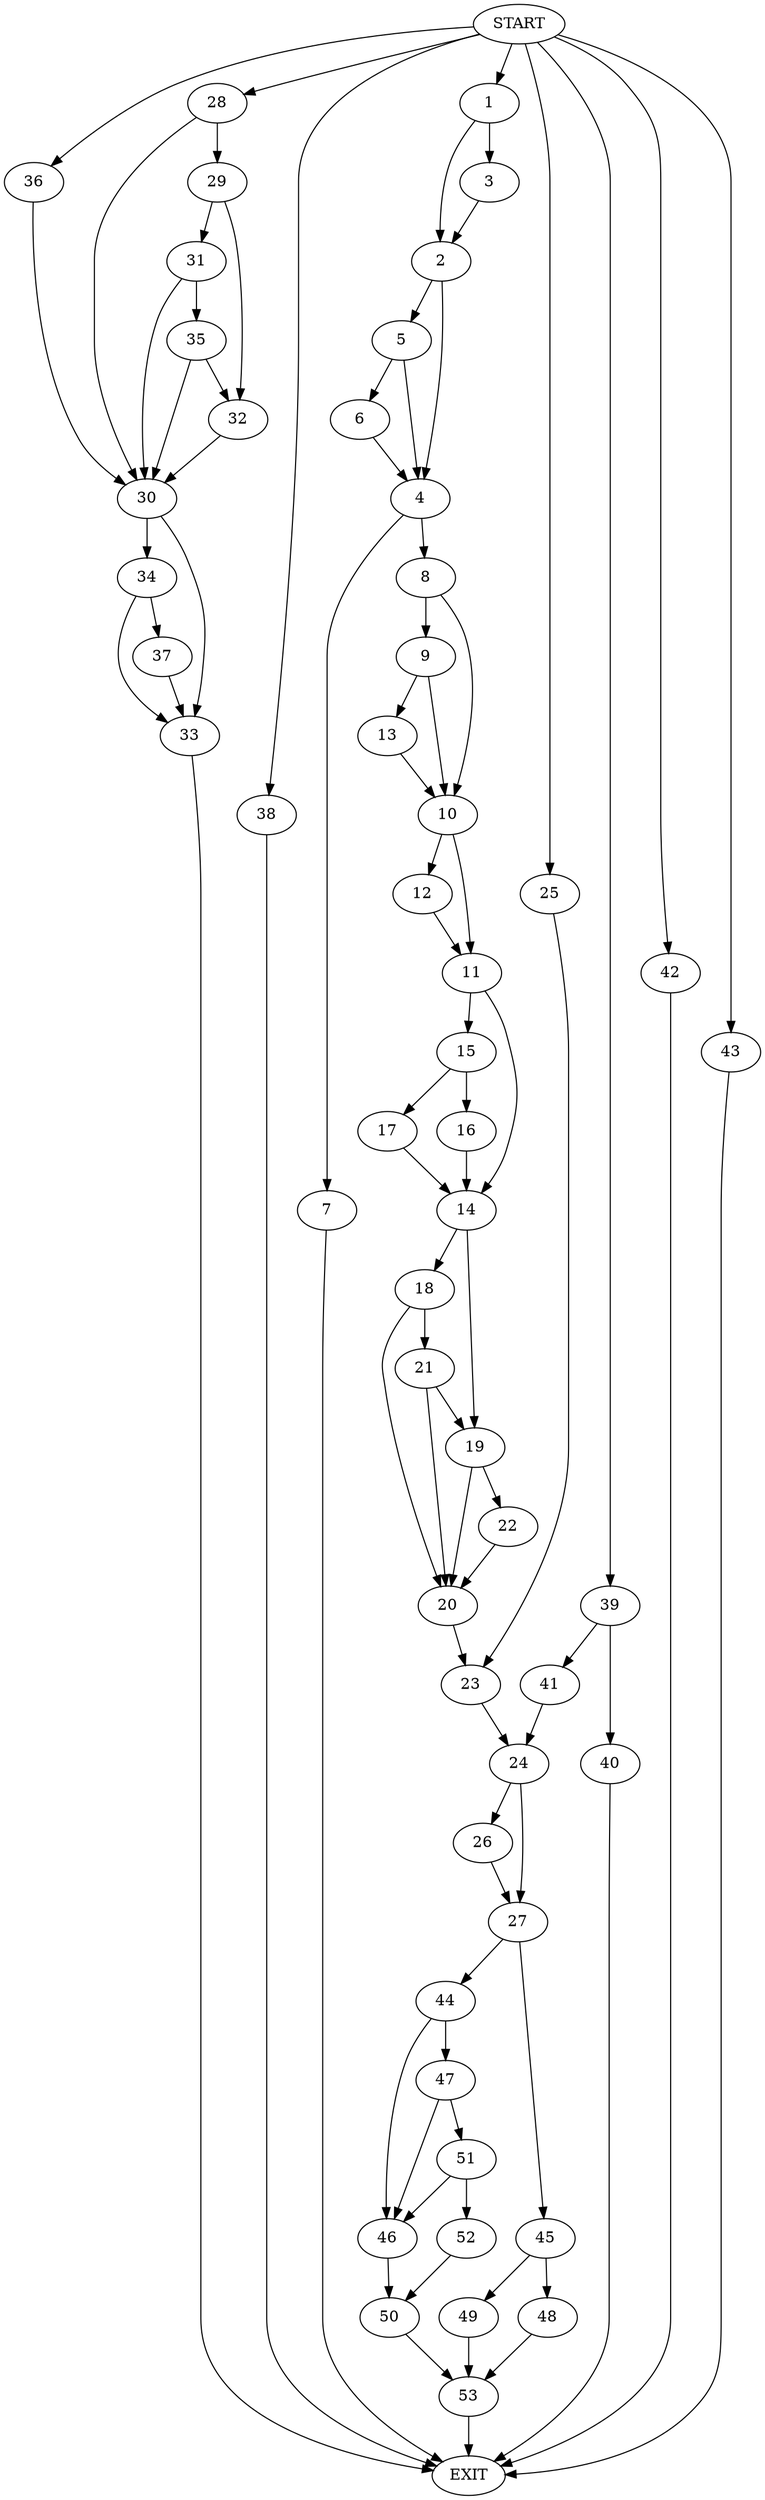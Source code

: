 digraph {
0 [label="START"]
54 [label="EXIT"]
0 -> 1
1 -> 2
1 -> 3
3 -> 2
2 -> 4
2 -> 5
5 -> 4
5 -> 6
4 -> 7
4 -> 8
6 -> 4
8 -> 9
8 -> 10
7 -> 54
10 -> 11
10 -> 12
9 -> 10
9 -> 13
13 -> 10
12 -> 11
11 -> 14
11 -> 15
15 -> 16
15 -> 17
14 -> 18
14 -> 19
16 -> 14
17 -> 14
18 -> 20
18 -> 21
19 -> 20
19 -> 22
21 -> 20
21 -> 19
20 -> 23
22 -> 20
23 -> 24
0 -> 25
25 -> 23
24 -> 26
24 -> 27
0 -> 28
28 -> 29
28 -> 30
29 -> 31
29 -> 32
30 -> 33
30 -> 34
32 -> 30
31 -> 35
31 -> 30
35 -> 30
35 -> 32
0 -> 36
36 -> 30
33 -> 54
34 -> 33
34 -> 37
37 -> 33
0 -> 38
38 -> 54
0 -> 39
39 -> 40
39 -> 41
40 -> 54
41 -> 24
0 -> 42
42 -> 54
0 -> 43
43 -> 54
27 -> 44
27 -> 45
26 -> 27
44 -> 46
44 -> 47
45 -> 48
45 -> 49
46 -> 50
47 -> 51
47 -> 46
51 -> 52
51 -> 46
52 -> 50
50 -> 53
53 -> 54
48 -> 53
49 -> 53
}
